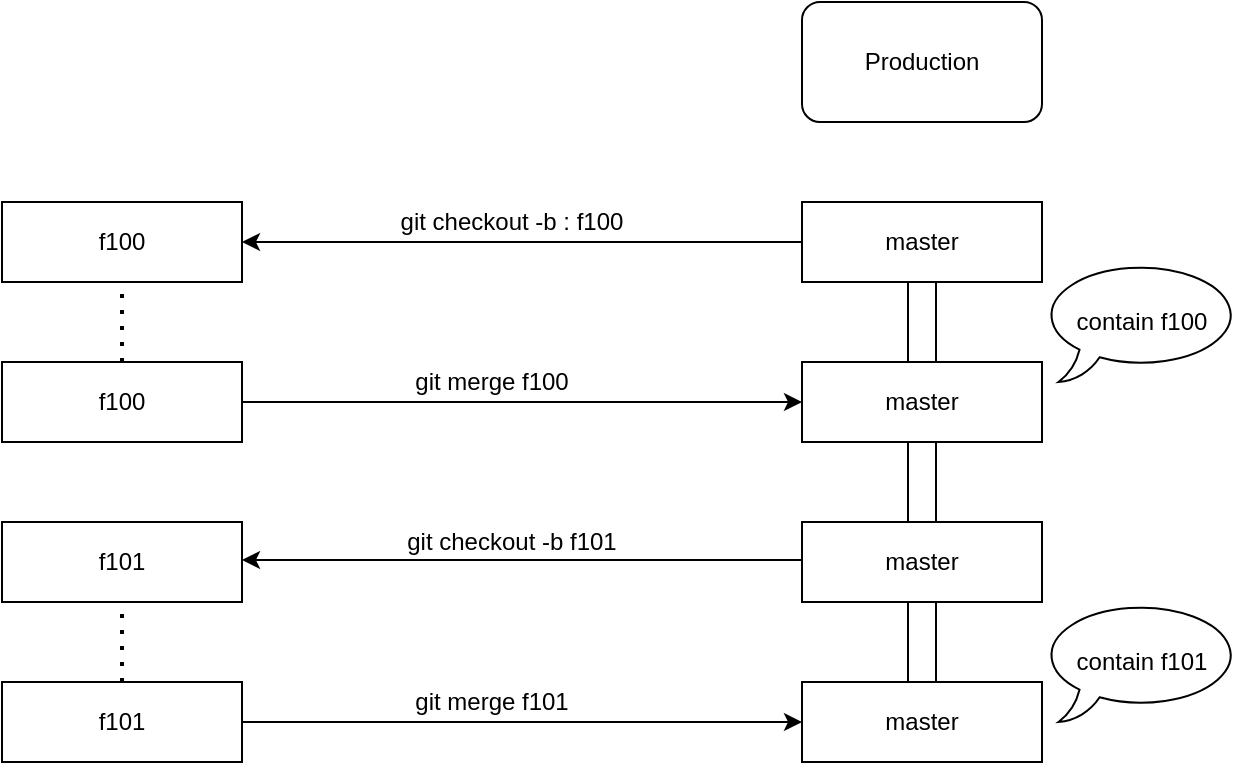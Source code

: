 <mxfile version="14.6.13" type="device" pages="3"><diagram id="qA6zITdPe1jikFXIepIW" name="One feature"><mxGraphModel dx="1106" dy="587" grid="1" gridSize="10" guides="1" tooltips="1" connect="1" arrows="1" fold="1" page="1" pageScale="1" pageWidth="850" pageHeight="1100" math="0" shadow="0"><root><mxCell id="0"/><mxCell id="1" parent="0"/><mxCell id="CYiFO4MNLrQ5LyNd4Ka--29" style="edgeStyle=orthogonalEdgeStyle;rounded=0;orthogonalLoop=1;jettySize=auto;html=1;exitX=0;exitY=0.5;exitDx=0;exitDy=0;" parent="1" source="CYiFO4MNLrQ5LyNd4Ka--1" target="CYiFO4MNLrQ5LyNd4Ka--4" edge="1"><mxGeometry relative="1" as="geometry"><Array as="points"/></mxGeometry></mxCell><mxCell id="CYiFO4MNLrQ5LyNd4Ka--1" value="master" style="rounded=0;whiteSpace=wrap;html=1;" parent="1" vertex="1"><mxGeometry x="600" y="120" width="120" height="40" as="geometry"/></mxCell><mxCell id="CYiFO4MNLrQ5LyNd4Ka--4" value="f100" style="rounded=0;whiteSpace=wrap;html=1;" parent="1" vertex="1"><mxGeometry x="200" y="120" width="120" height="40" as="geometry"/></mxCell><mxCell id="CYiFO4MNLrQ5LyNd4Ka--8" value="" style="shape=link;html=1;width=14;entryX=0.5;entryY=1;entryDx=0;entryDy=0;" parent="1" target="CYiFO4MNLrQ5LyNd4Ka--1" edge="1"><mxGeometry width="100" relative="1" as="geometry"><mxPoint x="660" y="390" as="sourcePoint"/><mxPoint x="659.5" y="80" as="targetPoint"/></mxGeometry></mxCell><mxCell id="CYiFO4MNLrQ5LyNd4Ka--12" value="Production" style="rounded=1;whiteSpace=wrap;html=1;" parent="1" vertex="1"><mxGeometry x="600" y="20" width="120" height="60" as="geometry"/></mxCell><mxCell id="CYiFO4MNLrQ5LyNd4Ka--14" value="master" style="rounded=0;whiteSpace=wrap;html=1;" parent="1" vertex="1"><mxGeometry x="600" y="200" width="120" height="40" as="geometry"/></mxCell><mxCell id="KTOJJuztvsgIROvKU2_T-2" value="git checkout -b : f100" style="text;html=1;strokeColor=none;fillColor=none;align=center;verticalAlign=middle;whiteSpace=wrap;rounded=0;" vertex="1" parent="1"><mxGeometry x="380" y="120" width="150" height="20" as="geometry"/></mxCell><mxCell id="KTOJJuztvsgIROvKU2_T-3" value="f101" style="rounded=0;whiteSpace=wrap;html=1;" vertex="1" parent="1"><mxGeometry x="200" y="280" width="120" height="40" as="geometry"/></mxCell><mxCell id="KTOJJuztvsgIROvKU2_T-4" value="git checkout -b f101" style="text;html=1;strokeColor=none;fillColor=none;align=center;verticalAlign=middle;whiteSpace=wrap;rounded=0;" vertex="1" parent="1"><mxGeometry x="385" y="280" width="140" height="20" as="geometry"/></mxCell><mxCell id="KTOJJuztvsgIROvKU2_T-5" value="master" style="rounded=0;whiteSpace=wrap;html=1;" vertex="1" parent="1"><mxGeometry x="600" y="280" width="120" height="40" as="geometry"/></mxCell><mxCell id="KTOJJuztvsgIROvKU2_T-6" style="edgeStyle=orthogonalEdgeStyle;rounded=0;orthogonalLoop=1;jettySize=auto;html=1;exitX=0;exitY=0.5;exitDx=0;exitDy=0;" edge="1" parent="1"><mxGeometry relative="1" as="geometry"><mxPoint x="600" y="299" as="sourcePoint"/><mxPoint x="320" y="299" as="targetPoint"/><Array as="points"/></mxGeometry></mxCell><mxCell id="KTOJJuztvsgIROvKU2_T-9" value="master" style="rounded=0;whiteSpace=wrap;html=1;" vertex="1" parent="1"><mxGeometry x="600" y="360" width="120" height="40" as="geometry"/></mxCell><mxCell id="KTOJJuztvsgIROvKU2_T-10" value="git merge f100" style="text;html=1;strokeColor=none;fillColor=none;align=center;verticalAlign=middle;whiteSpace=wrap;rounded=0;" vertex="1" parent="1"><mxGeometry x="370" y="200" width="150" height="20" as="geometry"/></mxCell><mxCell id="KTOJJuztvsgIROvKU2_T-11" value="git merge f101" style="text;html=1;strokeColor=none;fillColor=none;align=center;verticalAlign=middle;whiteSpace=wrap;rounded=0;" vertex="1" parent="1"><mxGeometry x="370" y="360" width="150" height="20" as="geometry"/></mxCell><mxCell id="KTOJJuztvsgIROvKU2_T-12" value="f100" style="rounded=0;whiteSpace=wrap;html=1;" vertex="1" parent="1"><mxGeometry x="200" y="200" width="120" height="40" as="geometry"/></mxCell><mxCell id="KTOJJuztvsgIROvKU2_T-13" value="" style="endArrow=none;dashed=1;html=1;dashPattern=1 3;strokeWidth=2;exitX=0.5;exitY=0;exitDx=0;exitDy=0;" edge="1" parent="1" source="KTOJJuztvsgIROvKU2_T-12"><mxGeometry width="50" height="50" relative="1" as="geometry"><mxPoint x="210" y="210" as="sourcePoint"/><mxPoint x="260" y="160" as="targetPoint"/></mxGeometry></mxCell><mxCell id="KTOJJuztvsgIROvKU2_T-14" value="f101" style="rounded=0;whiteSpace=wrap;html=1;" vertex="1" parent="1"><mxGeometry x="200" y="360" width="120" height="40" as="geometry"/></mxCell><mxCell id="KTOJJuztvsgIROvKU2_T-15" value="" style="endArrow=none;dashed=1;html=1;dashPattern=1 3;strokeWidth=2;exitX=0.5;exitY=0;exitDx=0;exitDy=0;" edge="1" parent="1" source="KTOJJuztvsgIROvKU2_T-14"><mxGeometry width="50" height="50" relative="1" as="geometry"><mxPoint x="210" y="375" as="sourcePoint"/><mxPoint x="260" y="325" as="targetPoint"/></mxGeometry></mxCell><mxCell id="KTOJJuztvsgIROvKU2_T-16" value="" style="endArrow=classic;html=1;entryX=0;entryY=0.5;entryDx=0;entryDy=0;exitX=1;exitY=0.5;exitDx=0;exitDy=0;" edge="1" parent="1" source="KTOJJuztvsgIROvKU2_T-12" target="CYiFO4MNLrQ5LyNd4Ka--14"><mxGeometry width="50" height="50" relative="1" as="geometry"><mxPoint x="320" y="230" as="sourcePoint"/><mxPoint x="370" y="180" as="targetPoint"/></mxGeometry></mxCell><mxCell id="KTOJJuztvsgIROvKU2_T-18" value="" style="endArrow=classic;html=1;entryX=0;entryY=0.5;entryDx=0;entryDy=0;" edge="1" parent="1"><mxGeometry width="50" height="50" relative="1" as="geometry"><mxPoint x="320" y="380" as="sourcePoint"/><mxPoint x="600" y="380" as="targetPoint"/></mxGeometry></mxCell><mxCell id="KTOJJuztvsgIROvKU2_T-19" value="contain f100" style="whiteSpace=wrap;html=1;shape=mxgraph.basic.oval_callout" vertex="1" parent="1"><mxGeometry x="720" y="150" width="100" height="60" as="geometry"/></mxCell><mxCell id="KTOJJuztvsgIROvKU2_T-20" value="contain f101" style="whiteSpace=wrap;html=1;shape=mxgraph.basic.oval_callout" vertex="1" parent="1"><mxGeometry x="720" y="320" width="100" height="60" as="geometry"/></mxCell></root></mxGraphModel></diagram><diagram name="Two Envs" id="tw1EgYWxqZd9yrU3KFLr"><mxGraphModel dx="1106" dy="587" grid="1" gridSize="10" guides="1" tooltips="1" connect="1" arrows="1" fold="1" page="1" pageScale="1" pageWidth="850" pageHeight="1100" math="0" shadow="0"><root><mxCell id="WjI7f3-sJgNGMR_Fsd7R-0"/><mxCell id="WjI7f3-sJgNGMR_Fsd7R-1" parent="WjI7f3-sJgNGMR_Fsd7R-0"/><mxCell id="WjI7f3-sJgNGMR_Fsd7R-2" style="edgeStyle=orthogonalEdgeStyle;rounded=0;orthogonalLoop=1;jettySize=auto;html=1;exitX=0;exitY=0.5;exitDx=0;exitDy=0;" edge="1" parent="WjI7f3-sJgNGMR_Fsd7R-1" source="WjI7f3-sJgNGMR_Fsd7R-4" target="WjI7f3-sJgNGMR_Fsd7R-5"><mxGeometry relative="1" as="geometry"/></mxCell><mxCell id="WjI7f3-sJgNGMR_Fsd7R-3" style="edgeStyle=orthogonalEdgeStyle;rounded=0;orthogonalLoop=1;jettySize=auto;html=1;exitX=0.5;exitY=1;exitDx=0;exitDy=0;" edge="1" parent="WjI7f3-sJgNGMR_Fsd7R-1" source="WjI7f3-sJgNGMR_Fsd7R-4" target="WjI7f3-sJgNGMR_Fsd7R-7"><mxGeometry relative="1" as="geometry"/></mxCell><mxCell id="WjI7f3-sJgNGMR_Fsd7R-4" value="master" style="rounded=0;whiteSpace=wrap;html=1;" vertex="1" parent="WjI7f3-sJgNGMR_Fsd7R-1"><mxGeometry x="600" y="120" width="120" height="40" as="geometry"/></mxCell><mxCell id="WjI7f3-sJgNGMR_Fsd7R-5" value="dev/ satging" style="rounded=0;whiteSpace=wrap;html=1;" vertex="1" parent="WjI7f3-sJgNGMR_Fsd7R-1"><mxGeometry x="400" y="120" width="120" height="40" as="geometry"/></mxCell><mxCell id="WjI7f3-sJgNGMR_Fsd7R-6" style="edgeStyle=orthogonalEdgeStyle;rounded=0;orthogonalLoop=1;jettySize=auto;html=1;exitX=0.5;exitY=1;exitDx=0;exitDy=0;entryX=0;entryY=0.5;entryDx=0;entryDy=0;" edge="1" parent="WjI7f3-sJgNGMR_Fsd7R-1" source="WjI7f3-sJgNGMR_Fsd7R-7" target="WjI7f3-sJgNGMR_Fsd7R-11"><mxGeometry relative="1" as="geometry"/></mxCell><mxCell id="WjI7f3-sJgNGMR_Fsd7R-7" value="f100" style="rounded=0;whiteSpace=wrap;html=1;" vertex="1" parent="WjI7f3-sJgNGMR_Fsd7R-1"><mxGeometry x="200" y="160" width="120" height="40" as="geometry"/></mxCell><mxCell id="WjI7f3-sJgNGMR_Fsd7R-8" value="" style="shape=link;html=1;width=14;entryX=0.5;entryY=1;entryDx=0;entryDy=0;" edge="1" parent="WjI7f3-sJgNGMR_Fsd7R-1" target="WjI7f3-sJgNGMR_Fsd7R-5"><mxGeometry width="100" relative="1" as="geometry"><mxPoint x="460" y="290" as="sourcePoint"/><mxPoint x="459.5" y="120" as="targetPoint"/></mxGeometry></mxCell><mxCell id="WjI7f3-sJgNGMR_Fsd7R-9" value="" style="shape=link;html=1;width=14;entryX=0.5;entryY=1;entryDx=0;entryDy=0;" edge="1" parent="WjI7f3-sJgNGMR_Fsd7R-1" target="WjI7f3-sJgNGMR_Fsd7R-4"><mxGeometry width="100" relative="1" as="geometry"><mxPoint x="660" y="300" as="sourcePoint"/><mxPoint x="659.5" y="80" as="targetPoint"/></mxGeometry></mxCell><mxCell id="WjI7f3-sJgNGMR_Fsd7R-10" style="edgeStyle=orthogonalEdgeStyle;rounded=0;orthogonalLoop=1;jettySize=auto;html=1;exitX=0.5;exitY=1;exitDx=0;exitDy=0;entryX=0;entryY=0.5;entryDx=0;entryDy=0;" edge="1" parent="WjI7f3-sJgNGMR_Fsd7R-1" source="WjI7f3-sJgNGMR_Fsd7R-7" target="WjI7f3-sJgNGMR_Fsd7R-14"><mxGeometry relative="1" as="geometry"><Array as="points"><mxPoint x="260" y="260"/></Array></mxGeometry></mxCell><mxCell id="WjI7f3-sJgNGMR_Fsd7R-11" value="dev/ satging" style="rounded=0;whiteSpace=wrap;html=1;" vertex="1" parent="WjI7f3-sJgNGMR_Fsd7R-1"><mxGeometry x="400" y="200" width="120" height="40" as="geometry"/></mxCell><mxCell id="WjI7f3-sJgNGMR_Fsd7R-12" value="Staging &lt;br&gt;(QA environment)" style="rounded=1;whiteSpace=wrap;html=1;" vertex="1" parent="WjI7f3-sJgNGMR_Fsd7R-1"><mxGeometry x="400" y="20" width="120" height="60" as="geometry"/></mxCell><mxCell id="WjI7f3-sJgNGMR_Fsd7R-13" value="Production" style="rounded=1;whiteSpace=wrap;html=1;" vertex="1" parent="WjI7f3-sJgNGMR_Fsd7R-1"><mxGeometry x="600" y="20" width="120" height="60" as="geometry"/></mxCell><mxCell id="WjI7f3-sJgNGMR_Fsd7R-14" value="master" style="rounded=0;whiteSpace=wrap;html=1;" vertex="1" parent="WjI7f3-sJgNGMR_Fsd7R-1"><mxGeometry x="600" y="240" width="120" height="40" as="geometry"/></mxCell></root></mxGraphModel></diagram><diagram name="Two evns + two Branches" id="d6cIsS8LGgLxRfRoZWuE"><mxGraphModel dx="1106" dy="587" grid="1" gridSize="10" guides="1" tooltips="1" connect="1" arrows="1" fold="1" page="1" pageScale="1" pageWidth="850" pageHeight="1100" math="0" shadow="0"><root><mxCell id="OLol9TptZI_T0_FSycvF-0"/><mxCell id="OLol9TptZI_T0_FSycvF-1" parent="OLol9TptZI_T0_FSycvF-0"/><mxCell id="OLol9TptZI_T0_FSycvF-12" value="Staging &lt;br&gt;(QA environment)" style="rounded=1;whiteSpace=wrap;html=1;" vertex="1" parent="OLol9TptZI_T0_FSycvF-1"><mxGeometry x="400" y="20" width="120" height="60" as="geometry"/></mxCell><mxCell id="OLol9TptZI_T0_FSycvF-13" value="Production" style="rounded=1;whiteSpace=wrap;html=1;" vertex="1" parent="OLol9TptZI_T0_FSycvF-1"><mxGeometry x="600" y="20" width="120" height="60" as="geometry"/></mxCell><mxCell id="OLol9TptZI_T0_FSycvF-15" style="edgeStyle=orthogonalEdgeStyle;rounded=0;orthogonalLoop=1;jettySize=auto;html=1;exitX=0;exitY=0.5;exitDx=0;exitDy=0;" edge="1" parent="OLol9TptZI_T0_FSycvF-1" source="OLol9TptZI_T0_FSycvF-17" target="OLol9TptZI_T0_FSycvF-18"><mxGeometry relative="1" as="geometry"/></mxCell><mxCell id="OLol9TptZI_T0_FSycvF-16" style="edgeStyle=orthogonalEdgeStyle;rounded=0;orthogonalLoop=1;jettySize=auto;html=1;exitX=0.5;exitY=1;exitDx=0;exitDy=0;entryX=1;entryY=0.5;entryDx=0;entryDy=0;" edge="1" parent="OLol9TptZI_T0_FSycvF-1" source="OLol9TptZI_T0_FSycvF-17" target="OLol9TptZI_T0_FSycvF-20"><mxGeometry relative="1" as="geometry"/></mxCell><mxCell id="OLol9TptZI_T0_FSycvF-17" value="master" style="rounded=0;whiteSpace=wrap;html=1;" vertex="1" parent="OLol9TptZI_T0_FSycvF-1"><mxGeometry x="600" y="120" width="120" height="40" as="geometry"/></mxCell><mxCell id="OLol9TptZI_T0_FSycvF-18" value="dev/ satging" style="rounded=0;whiteSpace=wrap;html=1;" vertex="1" parent="OLol9TptZI_T0_FSycvF-1"><mxGeometry x="400" y="120" width="120" height="40" as="geometry"/></mxCell><mxCell id="OLol9TptZI_T0_FSycvF-19" style="edgeStyle=orthogonalEdgeStyle;rounded=0;orthogonalLoop=1;jettySize=auto;html=1;exitX=0.5;exitY=1;exitDx=0;exitDy=0;entryX=0;entryY=0.5;entryDx=0;entryDy=0;" edge="1" parent="OLol9TptZI_T0_FSycvF-1" source="OLol9TptZI_T0_FSycvF-20" target="OLol9TptZI_T0_FSycvF-23"><mxGeometry relative="1" as="geometry"/></mxCell><mxCell id="OLol9TptZI_T0_FSycvF-20" value="F101" style="rounded=0;whiteSpace=wrap;html=1;" vertex="1" parent="OLol9TptZI_T0_FSycvF-1"><mxGeometry x="200" y="170" width="120" height="40" as="geometry"/></mxCell><mxCell id="OLol9TptZI_T0_FSycvF-21" value="" style="shape=link;html=1;width=14;entryX=0.5;entryY=1;entryDx=0;entryDy=0;" edge="1" parent="OLol9TptZI_T0_FSycvF-1" target="OLol9TptZI_T0_FSycvF-18"><mxGeometry width="100" relative="1" as="geometry"><mxPoint x="460" y="580" as="sourcePoint"/><mxPoint x="459.5" y="150" as="targetPoint"/></mxGeometry></mxCell><mxCell id="OLol9TptZI_T0_FSycvF-22" value="" style="shape=link;html=1;width=14;entryX=0.5;entryY=1;entryDx=0;entryDy=0;" edge="1" parent="OLol9TptZI_T0_FSycvF-1" target="OLol9TptZI_T0_FSycvF-17"><mxGeometry width="100" relative="1" as="geometry"><mxPoint x="660" y="700" as="sourcePoint"/><mxPoint x="659.5" y="110" as="targetPoint"/></mxGeometry></mxCell><mxCell id="OLol9TptZI_T0_FSycvF-23" value="dev/ satging" style="rounded=0;whiteSpace=wrap;html=1;" vertex="1" parent="OLol9TptZI_T0_FSycvF-1"><mxGeometry x="400" y="250" width="120" height="40" as="geometry"/></mxCell><mxCell id="OLol9TptZI_T0_FSycvF-24" style="edgeStyle=orthogonalEdgeStyle;rounded=0;orthogonalLoop=1;jettySize=auto;html=1;exitX=0.5;exitY=1;exitDx=0;exitDy=0;entryX=0;entryY=0.5;entryDx=0;entryDy=0;" edge="1" parent="OLol9TptZI_T0_FSycvF-1" target="OLol9TptZI_T0_FSycvF-29"><mxGeometry relative="1" as="geometry"><mxPoint x="110" y="360" as="sourcePoint"/><Array as="points"><mxPoint x="110" y="400"/></Array></mxGeometry></mxCell><mxCell id="OLol9TptZI_T0_FSycvF-25" style="edgeStyle=orthogonalEdgeStyle;rounded=0;orthogonalLoop=1;jettySize=auto;html=1;exitX=0.5;exitY=1;exitDx=0;exitDy=0;entryX=0;entryY=0.5;entryDx=0;entryDy=0;" edge="1" parent="OLol9TptZI_T0_FSycvF-1" source="OLol9TptZI_T0_FSycvF-26" target="OLol9TptZI_T0_FSycvF-30"><mxGeometry relative="1" as="geometry"><mxPoint x="110" y="360" as="sourcePoint"/></mxGeometry></mxCell><mxCell id="OLol9TptZI_T0_FSycvF-26" value="B200" style="rounded=0;whiteSpace=wrap;html=1;" vertex="1" parent="OLol9TptZI_T0_FSycvF-1"><mxGeometry x="50" y="310" width="120" height="40" as="geometry"/></mxCell><mxCell id="OLol9TptZI_T0_FSycvF-27" style="edgeStyle=orthogonalEdgeStyle;rounded=0;orthogonalLoop=1;jettySize=auto;html=1;entryX=1;entryY=0.5;entryDx=0;entryDy=0;" edge="1" parent="OLol9TptZI_T0_FSycvF-1" source="OLol9TptZI_T0_FSycvF-28" target="OLol9TptZI_T0_FSycvF-26"><mxGeometry relative="1" as="geometry"/></mxCell><mxCell id="OLol9TptZI_T0_FSycvF-28" value="master" style="rounded=0;whiteSpace=wrap;html=1;" vertex="1" parent="OLol9TptZI_T0_FSycvF-1"><mxGeometry x="600" y="310" width="120" height="40" as="geometry"/></mxCell><mxCell id="OLol9TptZI_T0_FSycvF-29" value="dev/ satging" style="rounded=0;whiteSpace=wrap;html=1;" vertex="1" parent="OLol9TptZI_T0_FSycvF-1"><mxGeometry x="410" y="380" width="120" height="40" as="geometry"/></mxCell><mxCell id="OLol9TptZI_T0_FSycvF-30" value="master" style="rounded=0;whiteSpace=wrap;html=1;" vertex="1" parent="OLol9TptZI_T0_FSycvF-1"><mxGeometry x="600" y="440" width="120" height="40" as="geometry"/></mxCell><mxCell id="OLol9TptZI_T0_FSycvF-31" style="edgeStyle=orthogonalEdgeStyle;rounded=0;orthogonalLoop=1;jettySize=auto;html=1;entryX=0;entryY=0.5;entryDx=0;entryDy=0;" edge="1" parent="OLol9TptZI_T0_FSycvF-1" source="OLol9TptZI_T0_FSycvF-33" target="OLol9TptZI_T0_FSycvF-40"><mxGeometry relative="1" as="geometry"/></mxCell><mxCell id="OLol9TptZI_T0_FSycvF-32" style="edgeStyle=orthogonalEdgeStyle;rounded=0;orthogonalLoop=1;jettySize=auto;html=1;exitX=0.5;exitY=1;exitDx=0;exitDy=0;entryX=0;entryY=0.5;entryDx=0;entryDy=0;" edge="1" parent="OLol9TptZI_T0_FSycvF-1" source="OLol9TptZI_T0_FSycvF-33" target="OLol9TptZI_T0_FSycvF-35"><mxGeometry relative="1" as="geometry"/></mxCell><mxCell id="OLol9TptZI_T0_FSycvF-33" value="F101" style="rounded=0;whiteSpace=wrap;html=1;" vertex="1" parent="OLol9TptZI_T0_FSycvF-1"><mxGeometry x="200" y="530" width="120" height="40" as="geometry"/></mxCell><mxCell id="OLol9TptZI_T0_FSycvF-34" value="" style="endArrow=none;dashed=1;html=1;dashPattern=1 3;strokeWidth=2;entryX=0.5;entryY=1;entryDx=0;entryDy=0;exitX=0.5;exitY=0;exitDx=0;exitDy=0;" edge="1" parent="OLol9TptZI_T0_FSycvF-1" source="OLol9TptZI_T0_FSycvF-33" target="OLol9TptZI_T0_FSycvF-20"><mxGeometry width="50" height="50" relative="1" as="geometry"><mxPoint x="270" y="410" as="sourcePoint"/><mxPoint x="320" y="360" as="targetPoint"/></mxGeometry></mxCell><mxCell id="OLol9TptZI_T0_FSycvF-35" value="master" style="rounded=0;whiteSpace=wrap;html=1;" vertex="1" parent="OLol9TptZI_T0_FSycvF-1"><mxGeometry x="600" y="610" width="120" height="40" as="geometry"/></mxCell><mxCell id="OLol9TptZI_T0_FSycvF-36" value="contain &lt;br&gt;B200" style="whiteSpace=wrap;html=1;shape=mxgraph.basic.oval_callout" vertex="1" parent="OLol9TptZI_T0_FSycvF-1"><mxGeometry x="700" y="390" width="100" height="60" as="geometry"/></mxCell><mxCell id="OLol9TptZI_T0_FSycvF-37" value="contain&lt;br&gt;B200 + F101" style="whiteSpace=wrap;html=1;shape=mxgraph.basic.oval_callout" vertex="1" parent="OLol9TptZI_T0_FSycvF-1"><mxGeometry x="700" y="570" width="100" height="60" as="geometry"/></mxCell><mxCell id="OLol9TptZI_T0_FSycvF-38" value="contain&lt;br&gt;F101 + B200" style="whiteSpace=wrap;html=1;shape=mxgraph.basic.oval_callout" vertex="1" parent="OLol9TptZI_T0_FSycvF-1"><mxGeometry x="510" y="340" width="100" height="60" as="geometry"/></mxCell><mxCell id="OLol9TptZI_T0_FSycvF-39" value="contain&lt;br&gt;F101" style="whiteSpace=wrap;html=1;shape=mxgraph.basic.oval_callout" vertex="1" parent="OLol9TptZI_T0_FSycvF-1"><mxGeometry x="500" y="210" width="100" height="60" as="geometry"/></mxCell><mxCell id="OLol9TptZI_T0_FSycvF-40" value="dev/ satging" style="rounded=0;whiteSpace=wrap;html=1;" vertex="1" parent="OLol9TptZI_T0_FSycvF-1"><mxGeometry x="410" y="530" width="120" height="40" as="geometry"/></mxCell><mxCell id="OLol9TptZI_T0_FSycvF-41" value="contain&lt;br&gt;F101 + B200" style="whiteSpace=wrap;html=1;shape=mxgraph.basic.oval_callout" vertex="1" parent="OLol9TptZI_T0_FSycvF-1"><mxGeometry x="510" y="490" width="100" height="60" as="geometry"/></mxCell></root></mxGraphModel></diagram></mxfile>